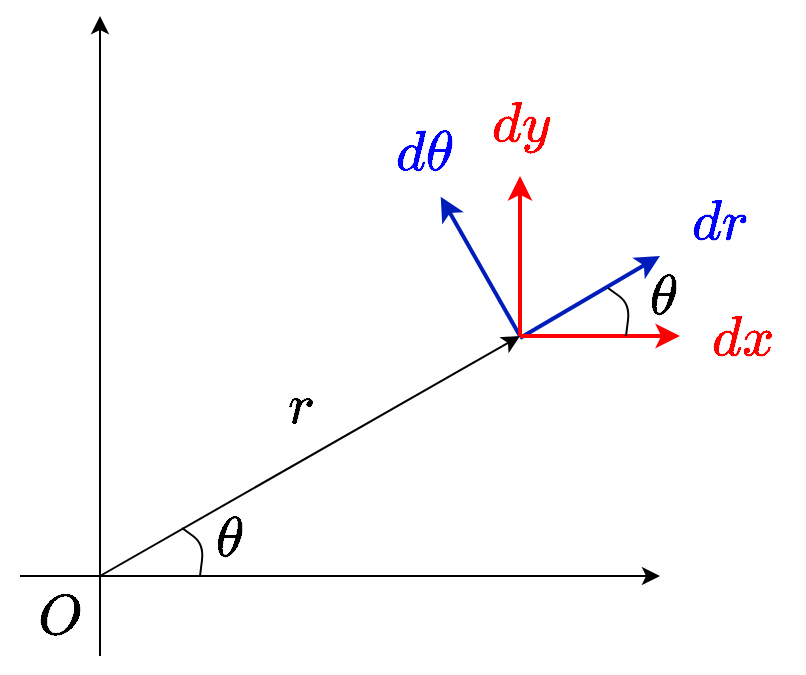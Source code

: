 <mxfile version="26.0.15">
  <diagram id="UNc5SDJ61RSSxxJJHfgK" name="ページ1">
    <mxGraphModel dx="794" dy="511" grid="1" gridSize="10" guides="1" tooltips="1" connect="1" arrows="1" fold="1" page="1" pageScale="1" pageWidth="450" pageHeight="400" background="#ffffff" math="1" shadow="0">
      <root>
        <mxCell id="0" />
        <mxCell id="1" parent="0" />
        <mxCell id="2" value="" style="endArrow=classic;html=1;strokeColor=#000000;" parent="1" edge="1">
          <mxGeometry width="50" height="50" relative="1" as="geometry">
            <mxPoint x="80" y="360" as="sourcePoint" />
            <mxPoint x="80" y="40" as="targetPoint" />
          </mxGeometry>
        </mxCell>
        <mxCell id="4" value="" style="endArrow=classic;html=1;strokeColor=#000000;" parent="1" edge="1">
          <mxGeometry width="50" height="50" relative="1" as="geometry">
            <mxPoint x="40" y="320" as="sourcePoint" />
            <mxPoint x="360" y="320" as="targetPoint" />
          </mxGeometry>
        </mxCell>
        <mxCell id="5" value="" style="endArrow=classic;html=1;strokeColor=#001DBC;fillColor=#0050ef;strokeWidth=2;" parent="1" edge="1">
          <mxGeometry width="50" height="50" relative="1" as="geometry">
            <mxPoint x="290" y="201" as="sourcePoint" />
            <mxPoint x="360" y="160" as="targetPoint" />
          </mxGeometry>
        </mxCell>
        <mxCell id="6" value="" style="endArrow=classic;html=1;strokeColor=#000000;" parent="1" edge="1">
          <mxGeometry width="50" height="50" relative="1" as="geometry">
            <mxPoint x="80" y="320" as="sourcePoint" />
            <mxPoint x="290" y="200" as="targetPoint" />
          </mxGeometry>
        </mxCell>
        <mxCell id="7" value="" style="endArrow=classic;html=1;strokeColor=#001DBC;entryX=0;entryY=0;entryDx=0;entryDy=0;fillColor=#0050ef;strokeWidth=2;" parent="1" edge="1">
          <mxGeometry width="50" height="50" relative="1" as="geometry">
            <mxPoint x="290" y="200" as="sourcePoint" />
            <mxPoint x="250.359" y="130.359" as="targetPoint" />
          </mxGeometry>
        </mxCell>
        <mxCell id="11" value="" style="endArrow=classic;html=1;strokeColor=#FF0000;fillColor=#a20025;strokeWidth=2;" parent="1" edge="1">
          <mxGeometry width="50" height="50" relative="1" as="geometry">
            <mxPoint x="290" y="200" as="sourcePoint" />
            <mxPoint x="370" y="200" as="targetPoint" />
          </mxGeometry>
        </mxCell>
        <mxCell id="12" value="" style="endArrow=classic;html=1;strokeColor=#FF0000;fillColor=#a20025;strokeWidth=2;" parent="1" edge="1">
          <mxGeometry width="50" height="50" relative="1" as="geometry">
            <mxPoint x="290" y="200" as="sourcePoint" />
            <mxPoint x="290" y="120" as="targetPoint" />
          </mxGeometry>
        </mxCell>
        <mxCell id="15" value="`\theta`" style="text;html=1;strokeColor=none;fillColor=none;align=center;verticalAlign=middle;whiteSpace=wrap;rounded=0;fontColor=#000000;fontSize=24;" parent="1" vertex="1">
          <mxGeometry x="115" y="287" width="60" height="30" as="geometry" />
        </mxCell>
        <mxCell id="16" value="" style="endArrow=none;html=1;strokeColor=#000000;fontSize=24;fontColor=#000000;" parent="1" edge="1">
          <mxGeometry width="50" height="50" relative="1" as="geometry">
            <mxPoint x="130" y="320" as="sourcePoint" />
            <mxPoint x="121" y="296" as="targetPoint" />
            <Array as="points">
              <mxPoint x="132" y="304" />
            </Array>
          </mxGeometry>
        </mxCell>
        <mxCell id="17" value="`r`" style="text;html=1;strokeColor=none;fillColor=none;align=center;verticalAlign=middle;whiteSpace=wrap;rounded=0;fontColor=#000000;fontSize=24;" parent="1" vertex="1">
          <mxGeometry x="150" y="221" width="60" height="30" as="geometry" />
        </mxCell>
        <mxCell id="18" value="" style="endArrow=none;html=1;strokeColor=#000000;fontSize=24;fontColor=#000000;" parent="1" edge="1">
          <mxGeometry width="50" height="50" relative="1" as="geometry">
            <mxPoint x="343" y="200" as="sourcePoint" />
            <mxPoint x="334" y="176" as="targetPoint" />
            <Array as="points">
              <mxPoint x="345" y="184" />
            </Array>
          </mxGeometry>
        </mxCell>
        <mxCell id="19" value="`\theta`" style="text;html=1;strokeColor=none;fillColor=none;align=center;verticalAlign=middle;whiteSpace=wrap;rounded=0;fontColor=#000000;fontSize=24;" parent="1" vertex="1">
          <mxGeometry x="332" y="166" width="60" height="30" as="geometry" />
        </mxCell>
        <mxCell id="22" value="`dx`" style="text;html=1;strokeColor=none;fillColor=none;align=center;verticalAlign=middle;whiteSpace=wrap;rounded=0;fontColor=#FF0000;fontSize=24;" parent="1" vertex="1">
          <mxGeometry x="372" y="184" width="60" height="36" as="geometry" />
        </mxCell>
        <mxCell id="24" value="`dy`" style="text;html=1;strokeColor=none;fillColor=none;align=center;verticalAlign=middle;whiteSpace=wrap;rounded=0;fontColor=#FF0000;fontSize=24;" parent="1" vertex="1">
          <mxGeometry x="260" y="80" width="60" height="30" as="geometry" />
        </mxCell>
        <mxCell id="25" value="`dr`" style="text;html=1;strokeColor=none;fillColor=none;align=center;verticalAlign=middle;whiteSpace=wrap;rounded=0;fontColor=#0000FF;fontSize=24;" parent="1" vertex="1">
          <mxGeometry x="360" y="124" width="60" height="40" as="geometry" />
        </mxCell>
        <mxCell id="26" value="`d\theta`" style="text;html=1;strokeColor=none;fillColor=none;align=center;verticalAlign=middle;whiteSpace=wrap;rounded=0;fontColor=#0000FF;fontSize=24;" parent="1" vertex="1">
          <mxGeometry x="212" y="94" width="60" height="30" as="geometry" />
        </mxCell>
        <mxCell id="27" value="`O`" style="text;html=1;strokeColor=none;fillColor=none;align=center;verticalAlign=middle;whiteSpace=wrap;rounded=0;fontColor=#000000;fontSize=24;" parent="1" vertex="1">
          <mxGeometry x="30" y="326" width="60" height="30" as="geometry" />
        </mxCell>
      </root>
    </mxGraphModel>
  </diagram>
</mxfile>
